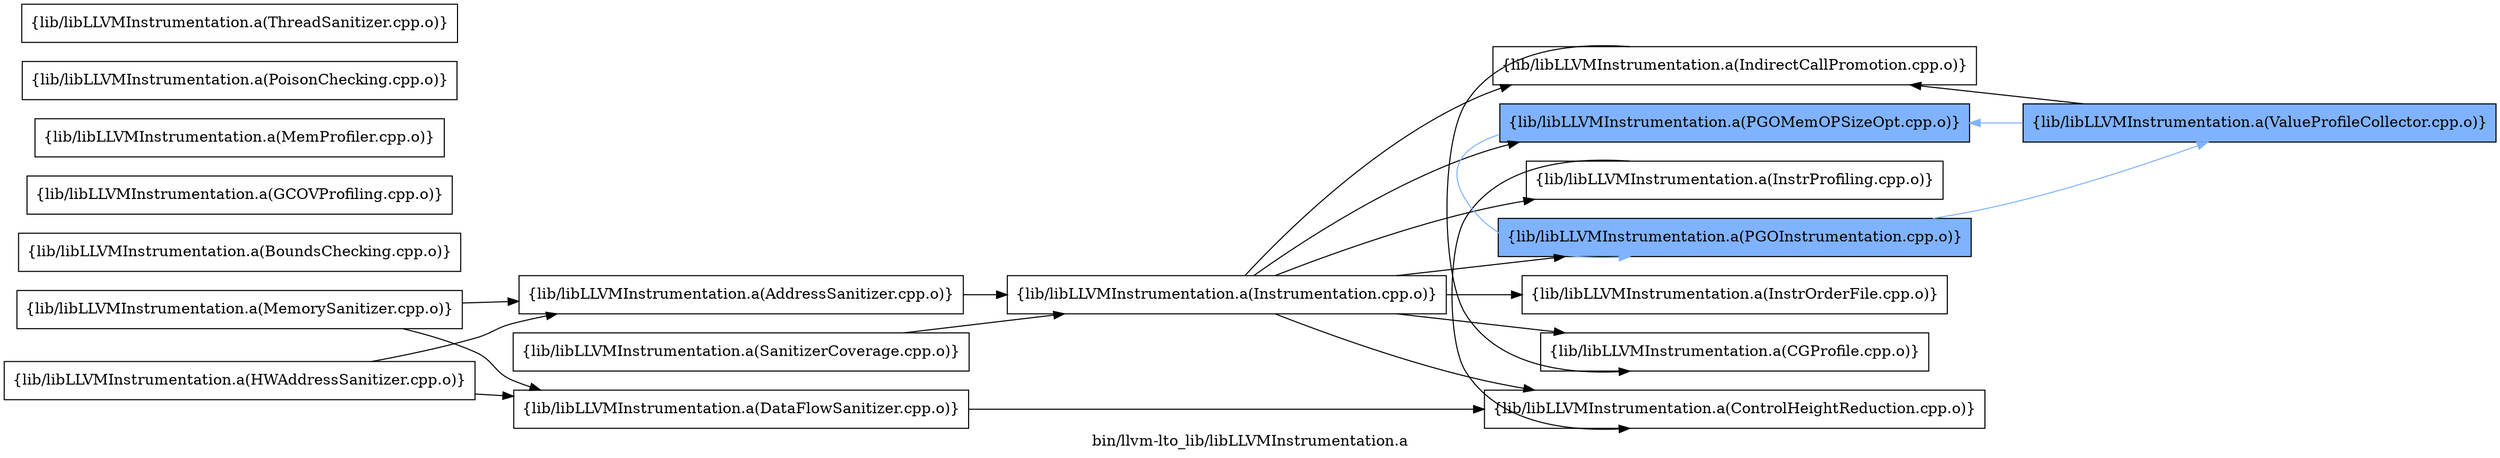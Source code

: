 digraph "bin/llvm-lto_lib/libLLVMInstrumentation.a" {
	label="bin/llvm-lto_lib/libLLVMInstrumentation.a";
	rankdir=LR;
	{ rank=same; Node0x557d850a6548;  }
	{ rank=same; Node0x557d850a8ca8;  }
	{ rank=same; Node0x557d850aa558; Node0x557d850a8578; Node0x557d850a29e8; Node0x557d850a8938; Node0x557d850aa5a8; Node0x557d850aa238; Node0x557d850a9388;  }

	Node0x557d850a6548 [shape=record,shape=box,group=0,label="{lib/libLLVMInstrumentation.a(AddressSanitizer.cpp.o)}"];
	Node0x557d850a6548 -> Node0x557d850a8ca8;
	Node0x557d850a9428 [shape=record,shape=box,group=0,label="{lib/libLLVMInstrumentation.a(BoundsChecking.cpp.o)}"];
	Node0x557d850aa558 [shape=record,shape=box,group=0,label="{lib/libLLVMInstrumentation.a(CGProfile.cpp.o)}"];
	Node0x557d850a8578 [shape=record,shape=box,group=0,label="{lib/libLLVMInstrumentation.a(ControlHeightReduction.cpp.o)}"];
	Node0x557d850a8398 [shape=record,shape=box,group=0,label="{lib/libLLVMInstrumentation.a(DataFlowSanitizer.cpp.o)}"];
	Node0x557d850a8398 -> Node0x557d850a8578;
	Node0x557d850a8b18 [shape=record,shape=box,group=0,label="{lib/libLLVMInstrumentation.a(GCOVProfiling.cpp.o)}"];
	Node0x557d850a2128 [shape=record,shape=box,group=0,label="{lib/libLLVMInstrumentation.a(MemProfiler.cpp.o)}"];
	Node0x557d850a2d58 [shape=record,shape=box,group=0,label="{lib/libLLVMInstrumentation.a(MemorySanitizer.cpp.o)}"];
	Node0x557d850a2d58 -> Node0x557d850a6548;
	Node0x557d850a2d58 -> Node0x557d850a8398;
	Node0x557d850a29e8 [shape=record,shape=box,group=0,label="{lib/libLLVMInstrumentation.a(IndirectCallPromotion.cpp.o)}"];
	Node0x557d850a29e8 -> Node0x557d850aa558;
	Node0x557d850a8938 [shape=record,shape=box,group=0,label="{lib/libLLVMInstrumentation.a(InstrOrderFile.cpp.o)}"];
	Node0x557d850aa5a8 [shape=record,shape=box,group=0,label="{lib/libLLVMInstrumentation.a(InstrProfiling.cpp.o)}"];
	Node0x557d850aa5a8 -> Node0x557d850a8578;
	Node0x557d850aa238 [shape=record,shape=box,group=1,style=filled,fillcolor="0.600000 0.5 1",label="{lib/libLLVMInstrumentation.a(PGOInstrumentation.cpp.o)}"];
	Node0x557d850aa238 -> Node0x557d850a5be8[color="0.600000 0.5 1"];
	Node0x557d850a9388 [shape=record,shape=box,group=1,style=filled,fillcolor="0.600000 0.5 1",label="{lib/libLLVMInstrumentation.a(PGOMemOPSizeOpt.cpp.o)}"];
	Node0x557d850a9388 -> Node0x557d850aa238[color="0.600000 0.5 1"];
	Node0x557d850a6b38 [shape=record,shape=box,group=0,label="{lib/libLLVMInstrumentation.a(PoisonChecking.cpp.o)}"];
	Node0x557d850a5e18 [shape=record,shape=box,group=0,label="{lib/libLLVMInstrumentation.a(SanitizerCoverage.cpp.o)}"];
	Node0x557d850a5e18 -> Node0x557d850a8ca8;
	Node0x557d850a7f38 [shape=record,shape=box,group=0,label="{lib/libLLVMInstrumentation.a(ThreadSanitizer.cpp.o)}"];
	Node0x557d850a70d8 [shape=record,shape=box,group=0,label="{lib/libLLVMInstrumentation.a(HWAddressSanitizer.cpp.o)}"];
	Node0x557d850a70d8 -> Node0x557d850a6548;
	Node0x557d850a70d8 -> Node0x557d850a8398;
	Node0x557d850a8ca8 [shape=record,shape=box,group=0,label="{lib/libLLVMInstrumentation.a(Instrumentation.cpp.o)}"];
	Node0x557d850a8ca8 -> Node0x557d850aa558;
	Node0x557d850a8ca8 -> Node0x557d850a8578;
	Node0x557d850a8ca8 -> Node0x557d850a29e8;
	Node0x557d850a8ca8 -> Node0x557d850a8938;
	Node0x557d850a8ca8 -> Node0x557d850aa5a8;
	Node0x557d850a8ca8 -> Node0x557d850aa238;
	Node0x557d850a8ca8 -> Node0x557d850a9388;
	Node0x557d850a5be8 [shape=record,shape=box,group=1,style=filled,fillcolor="0.600000 0.5 1",label="{lib/libLLVMInstrumentation.a(ValueProfileCollector.cpp.o)}"];
	Node0x557d850a5be8 -> Node0x557d850a29e8;
	Node0x557d850a5be8 -> Node0x557d850a9388[color="0.600000 0.5 1"];
}

